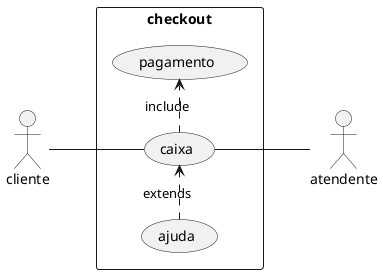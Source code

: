 @startuml
left to right direction
skinparam packageStyle rect
actor cliente
actor atendente
rectangle checkout {
  cliente -- (caixa)
  (caixa) .> (pagamento) : include
  (ajuda) .> (caixa) : extends
  (caixa) -- atendente
}
@enduml